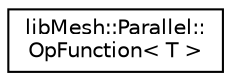 digraph "Graphical Class Hierarchy"
{
  edge [fontname="Helvetica",fontsize="10",labelfontname="Helvetica",labelfontsize="10"];
  node [fontname="Helvetica",fontsize="10",shape=record];
  rankdir="LR";
  Node1 [label="libMesh::Parallel::\lOpFunction\< T \>",height=0.2,width=0.4,color="black", fillcolor="white", style="filled",URL="$classlibMesh_1_1Parallel_1_1OpFunction.html"];
}
